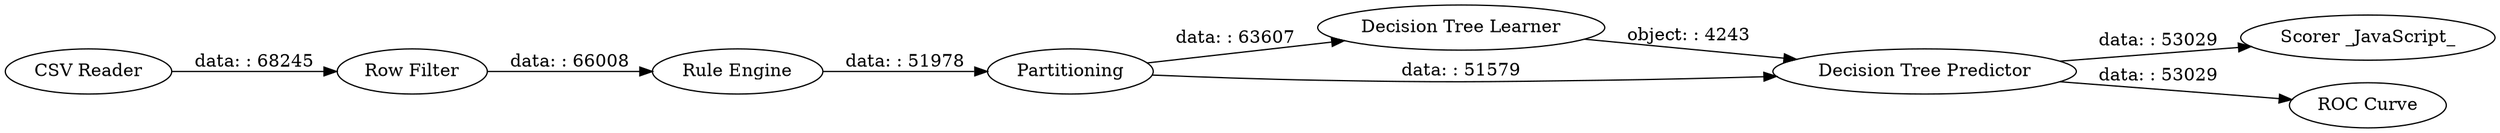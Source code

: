 digraph {
	"-4895508749466677009_5" [label="Decision Tree Learner"]
	"-4895508749466677009_1" [label="CSV Reader"]
	"-4895508749466677009_8" [label="Scorer _JavaScript_"]
	"-4895508749466677009_12" [label="Row Filter"]
	"-4895508749466677009_11" [label="ROC Curve"]
	"-4895508749466677009_10" [label="Rule Engine"]
	"-4895508749466677009_4" [label=Partitioning]
	"-4895508749466677009_7" [label="Decision Tree Predictor"]
	"-4895508749466677009_5" -> "-4895508749466677009_7" [label="object: : 4243"]
	"-4895508749466677009_4" -> "-4895508749466677009_7" [label="data: : 51579"]
	"-4895508749466677009_12" -> "-4895508749466677009_10" [label="data: : 66008"]
	"-4895508749466677009_1" -> "-4895508749466677009_12" [label="data: : 68245"]
	"-4895508749466677009_10" -> "-4895508749466677009_4" [label="data: : 51978"]
	"-4895508749466677009_7" -> "-4895508749466677009_8" [label="data: : 53029"]
	"-4895508749466677009_4" -> "-4895508749466677009_5" [label="data: : 63607"]
	"-4895508749466677009_7" -> "-4895508749466677009_11" [label="data: : 53029"]
	rankdir=LR
}

